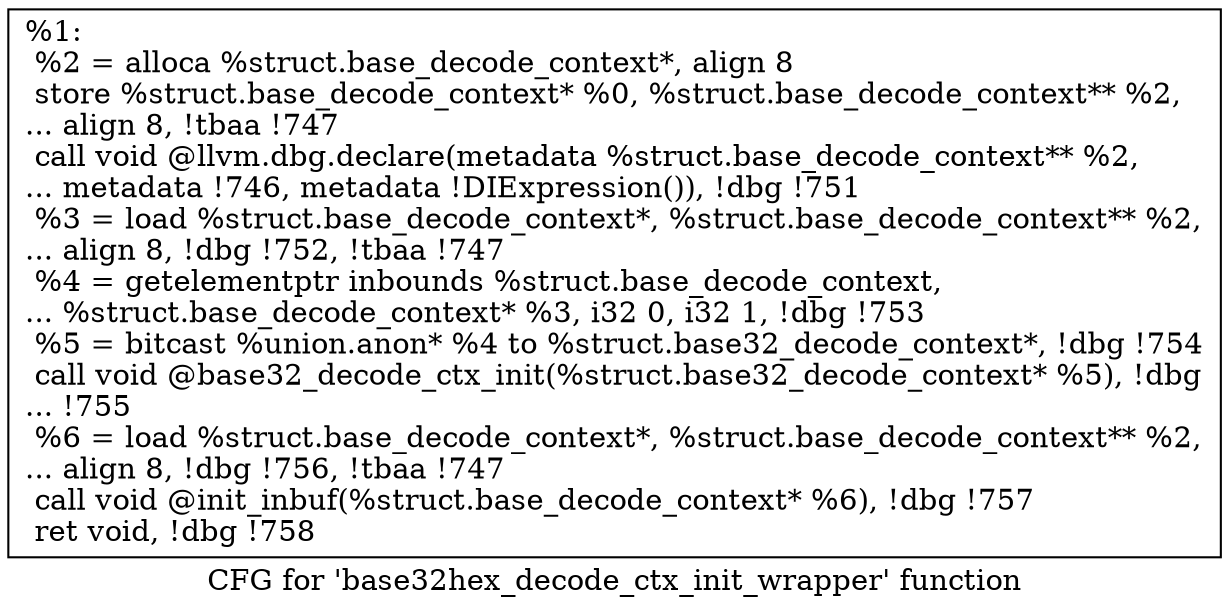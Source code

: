 digraph "CFG for 'base32hex_decode_ctx_init_wrapper' function" {
	label="CFG for 'base32hex_decode_ctx_init_wrapper' function";

	Node0xcf9770 [shape=record,label="{%1:\l  %2 = alloca %struct.base_decode_context*, align 8\l  store %struct.base_decode_context* %0, %struct.base_decode_context** %2,\l... align 8, !tbaa !747\l  call void @llvm.dbg.declare(metadata %struct.base_decode_context** %2,\l... metadata !746, metadata !DIExpression()), !dbg !751\l  %3 = load %struct.base_decode_context*, %struct.base_decode_context** %2,\l... align 8, !dbg !752, !tbaa !747\l  %4 = getelementptr inbounds %struct.base_decode_context,\l... %struct.base_decode_context* %3, i32 0, i32 1, !dbg !753\l  %5 = bitcast %union.anon* %4 to %struct.base32_decode_context*, !dbg !754\l  call void @base32_decode_ctx_init(%struct.base32_decode_context* %5), !dbg\l... !755\l  %6 = load %struct.base_decode_context*, %struct.base_decode_context** %2,\l... align 8, !dbg !756, !tbaa !747\l  call void @init_inbuf(%struct.base_decode_context* %6), !dbg !757\l  ret void, !dbg !758\l}"];
}
